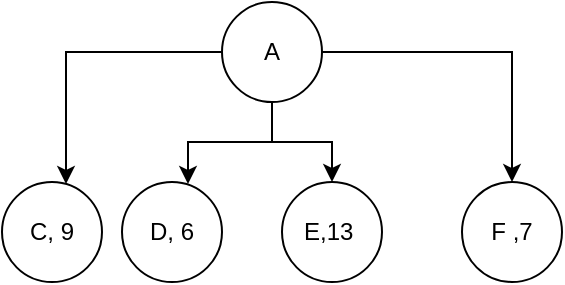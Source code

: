 <mxfile version="20.6.0" type="device"><diagram id="8PIHCfri6tUujagLFIkb" name="Page-1"><mxGraphModel dx="701" dy="715" grid="1" gridSize="10" guides="1" tooltips="1" connect="1" arrows="1" fold="1" page="1" pageScale="1" pageWidth="850" pageHeight="1100" math="0" shadow="0"><root><mxCell id="0"/><mxCell id="1" parent="0"/><mxCell id="_i9hLfp7YeyeBzN7B4jK-10" style="edgeStyle=orthogonalEdgeStyle;rounded=0;orthogonalLoop=1;jettySize=auto;html=1;entryX=0.66;entryY=0.02;entryDx=0;entryDy=0;entryPerimeter=0;" edge="1" parent="1" source="_i9hLfp7YeyeBzN7B4jK-1" target="_i9hLfp7YeyeBzN7B4jK-6"><mxGeometry relative="1" as="geometry"/></mxCell><mxCell id="_i9hLfp7YeyeBzN7B4jK-11" style="edgeStyle=orthogonalEdgeStyle;rounded=0;orthogonalLoop=1;jettySize=auto;html=1;entryX=0.5;entryY=0;entryDx=0;entryDy=0;" edge="1" parent="1" source="_i9hLfp7YeyeBzN7B4jK-1" target="_i9hLfp7YeyeBzN7B4jK-7"><mxGeometry relative="1" as="geometry"/></mxCell><mxCell id="_i9hLfp7YeyeBzN7B4jK-12" style="edgeStyle=orthogonalEdgeStyle;rounded=0;orthogonalLoop=1;jettySize=auto;html=1;" edge="1" parent="1" source="_i9hLfp7YeyeBzN7B4jK-1" target="_i9hLfp7YeyeBzN7B4jK-8"><mxGeometry relative="1" as="geometry"/></mxCell><mxCell id="_i9hLfp7YeyeBzN7B4jK-13" style="edgeStyle=orthogonalEdgeStyle;rounded=0;orthogonalLoop=1;jettySize=auto;html=1;entryX=0.64;entryY=0.02;entryDx=0;entryDy=0;entryPerimeter=0;" edge="1" parent="1" source="_i9hLfp7YeyeBzN7B4jK-1" target="_i9hLfp7YeyeBzN7B4jK-9"><mxGeometry relative="1" as="geometry"/></mxCell><mxCell id="_i9hLfp7YeyeBzN7B4jK-1" value="A" style="ellipse;whiteSpace=wrap;html=1;aspect=fixed;" vertex="1" parent="1"><mxGeometry x="260" y="100" width="50" height="50" as="geometry"/></mxCell><mxCell id="_i9hLfp7YeyeBzN7B4jK-6" value="D, 6" style="ellipse;whiteSpace=wrap;html=1;aspect=fixed;" vertex="1" parent="1"><mxGeometry x="210" y="190" width="50" height="50" as="geometry"/></mxCell><mxCell id="_i9hLfp7YeyeBzN7B4jK-7" value="E,13&amp;nbsp;" style="ellipse;whiteSpace=wrap;html=1;aspect=fixed;" vertex="1" parent="1"><mxGeometry x="290" y="190" width="50" height="50" as="geometry"/></mxCell><mxCell id="_i9hLfp7YeyeBzN7B4jK-8" value="F ,7" style="ellipse;whiteSpace=wrap;html=1;aspect=fixed;" vertex="1" parent="1"><mxGeometry x="380" y="190" width="50" height="50" as="geometry"/></mxCell><mxCell id="_i9hLfp7YeyeBzN7B4jK-9" value="C, 9" style="ellipse;whiteSpace=wrap;html=1;aspect=fixed;" vertex="1" parent="1"><mxGeometry x="150" y="190" width="50" height="50" as="geometry"/></mxCell></root></mxGraphModel></diagram></mxfile>